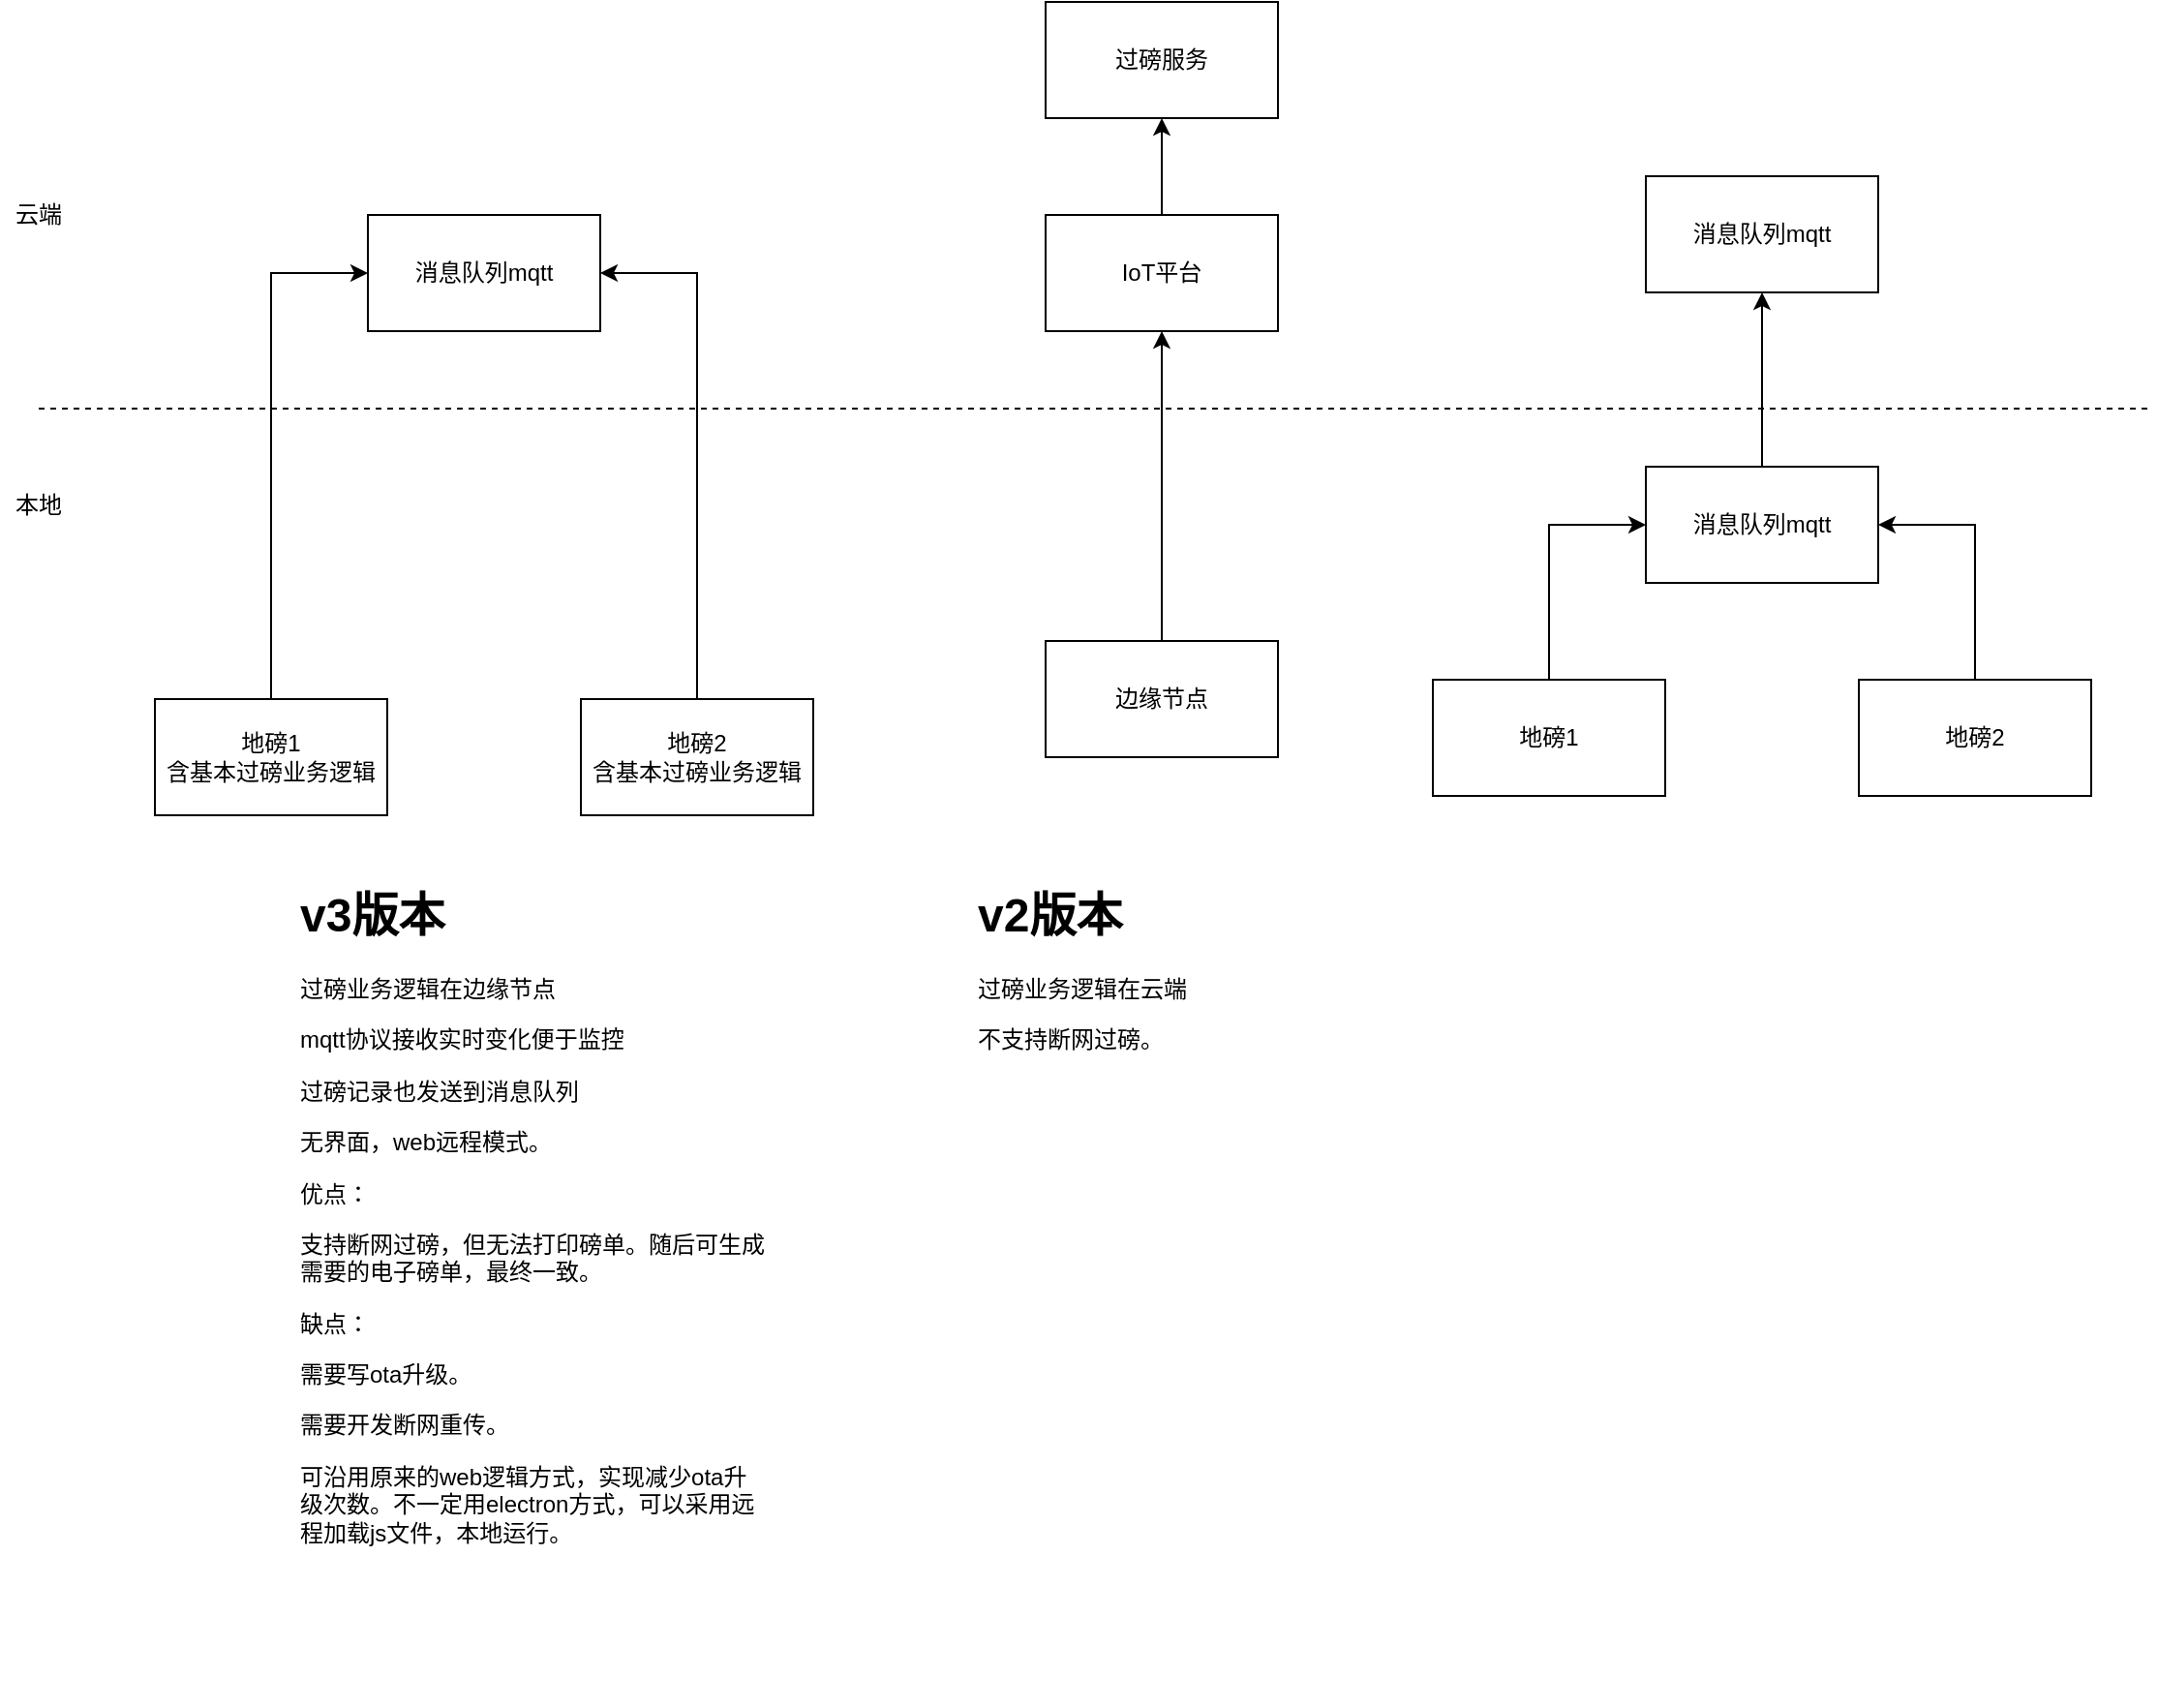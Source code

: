 <mxfile version="14.6.6" type="github">
  <diagram id="xEzvbHc2wVUWec-voi2f" name="Page-1">
    <mxGraphModel dx="901" dy="619" grid="1" gridSize="10" guides="1" tooltips="1" connect="1" arrows="1" fold="1" page="1" pageScale="1" pageWidth="827" pageHeight="1169" math="0" shadow="0">
      <root>
        <mxCell id="0" />
        <mxCell id="1" parent="0" />
        <mxCell id="wUHCLOmeRVV4cEU-SdVx-8" style="edgeStyle=orthogonalEdgeStyle;rounded=0;orthogonalLoop=1;jettySize=auto;html=1;exitX=0.5;exitY=0;exitDx=0;exitDy=0;entryX=0;entryY=0.5;entryDx=0;entryDy=0;" edge="1" parent="1" source="wUHCLOmeRVV4cEU-SdVx-1" target="wUHCLOmeRVV4cEU-SdVx-7">
          <mxGeometry relative="1" as="geometry" />
        </mxCell>
        <mxCell id="wUHCLOmeRVV4cEU-SdVx-1" value="地磅1&lt;br&gt;含基本过磅业务逻辑" style="rounded=0;whiteSpace=wrap;html=1;" vertex="1" parent="1">
          <mxGeometry x="160" y="390" width="120" height="60" as="geometry" />
        </mxCell>
        <mxCell id="wUHCLOmeRVV4cEU-SdVx-2" value="" style="endArrow=none;dashed=1;html=1;" edge="1" parent="1">
          <mxGeometry width="50" height="50" relative="1" as="geometry">
            <mxPoint x="100" y="240" as="sourcePoint" />
            <mxPoint x="1192" y="240" as="targetPoint" />
          </mxGeometry>
        </mxCell>
        <mxCell id="wUHCLOmeRVV4cEU-SdVx-3" value="云端" style="text;html=1;strokeColor=none;fillColor=none;align=center;verticalAlign=middle;whiteSpace=wrap;rounded=0;" vertex="1" parent="1">
          <mxGeometry x="80" y="130" width="40" height="20" as="geometry" />
        </mxCell>
        <mxCell id="wUHCLOmeRVV4cEU-SdVx-4" value="本地" style="text;html=1;strokeColor=none;fillColor=none;align=center;verticalAlign=middle;whiteSpace=wrap;rounded=0;" vertex="1" parent="1">
          <mxGeometry x="80" y="280" width="40" height="20" as="geometry" />
        </mxCell>
        <mxCell id="wUHCLOmeRVV4cEU-SdVx-9" style="edgeStyle=orthogonalEdgeStyle;rounded=0;orthogonalLoop=1;jettySize=auto;html=1;exitX=0.5;exitY=0;exitDx=0;exitDy=0;entryX=1;entryY=0.5;entryDx=0;entryDy=0;" edge="1" parent="1" source="wUHCLOmeRVV4cEU-SdVx-5" target="wUHCLOmeRVV4cEU-SdVx-7">
          <mxGeometry relative="1" as="geometry" />
        </mxCell>
        <mxCell id="wUHCLOmeRVV4cEU-SdVx-5" value="地磅2&lt;br&gt;含基本过磅业务逻辑" style="rounded=0;whiteSpace=wrap;html=1;" vertex="1" parent="1">
          <mxGeometry x="380" y="390" width="120" height="60" as="geometry" />
        </mxCell>
        <mxCell id="wUHCLOmeRVV4cEU-SdVx-7" value="消息队列mqtt" style="rounded=0;whiteSpace=wrap;html=1;shadow=0;" vertex="1" parent="1">
          <mxGeometry x="270" y="140" width="120" height="60" as="geometry" />
        </mxCell>
        <mxCell id="wUHCLOmeRVV4cEU-SdVx-17" style="edgeStyle=orthogonalEdgeStyle;rounded=0;orthogonalLoop=1;jettySize=auto;html=1;exitX=0.5;exitY=0;exitDx=0;exitDy=0;" edge="1" parent="1" source="wUHCLOmeRVV4cEU-SdVx-13" target="wUHCLOmeRVV4cEU-SdVx-15">
          <mxGeometry relative="1" as="geometry" />
        </mxCell>
        <mxCell id="wUHCLOmeRVV4cEU-SdVx-13" value="边缘节点" style="rounded=0;whiteSpace=wrap;html=1;shadow=0;" vertex="1" parent="1">
          <mxGeometry x="620" y="360" width="120" height="60" as="geometry" />
        </mxCell>
        <mxCell id="wUHCLOmeRVV4cEU-SdVx-14" value="过磅服务" style="rounded=0;whiteSpace=wrap;html=1;shadow=0;" vertex="1" parent="1">
          <mxGeometry x="620" y="30" width="120" height="60" as="geometry" />
        </mxCell>
        <mxCell id="wUHCLOmeRVV4cEU-SdVx-16" style="edgeStyle=orthogonalEdgeStyle;rounded=0;orthogonalLoop=1;jettySize=auto;html=1;exitX=0.5;exitY=0;exitDx=0;exitDy=0;" edge="1" parent="1" source="wUHCLOmeRVV4cEU-SdVx-15" target="wUHCLOmeRVV4cEU-SdVx-14">
          <mxGeometry relative="1" as="geometry" />
        </mxCell>
        <mxCell id="wUHCLOmeRVV4cEU-SdVx-15" value="IoT平台" style="rounded=0;whiteSpace=wrap;html=1;shadow=0;" vertex="1" parent="1">
          <mxGeometry x="620" y="140" width="120" height="60" as="geometry" />
        </mxCell>
        <mxCell id="wUHCLOmeRVV4cEU-SdVx-18" style="edgeStyle=orthogonalEdgeStyle;rounded=0;orthogonalLoop=1;jettySize=auto;html=1;exitX=0.5;exitY=0;exitDx=0;exitDy=0;entryX=0;entryY=0.5;entryDx=0;entryDy=0;" edge="1" parent="1" source="wUHCLOmeRVV4cEU-SdVx-19" target="wUHCLOmeRVV4cEU-SdVx-22">
          <mxGeometry relative="1" as="geometry" />
        </mxCell>
        <mxCell id="wUHCLOmeRVV4cEU-SdVx-19" value="地磅1" style="rounded=0;whiteSpace=wrap;html=1;" vertex="1" parent="1">
          <mxGeometry x="820" y="380" width="120" height="60" as="geometry" />
        </mxCell>
        <mxCell id="wUHCLOmeRVV4cEU-SdVx-20" style="edgeStyle=orthogonalEdgeStyle;rounded=0;orthogonalLoop=1;jettySize=auto;html=1;exitX=0.5;exitY=0;exitDx=0;exitDy=0;entryX=1;entryY=0.5;entryDx=0;entryDy=0;" edge="1" parent="1" source="wUHCLOmeRVV4cEU-SdVx-21" target="wUHCLOmeRVV4cEU-SdVx-22">
          <mxGeometry relative="1" as="geometry" />
        </mxCell>
        <mxCell id="wUHCLOmeRVV4cEU-SdVx-21" value="地磅2" style="rounded=0;whiteSpace=wrap;html=1;" vertex="1" parent="1">
          <mxGeometry x="1040" y="380" width="120" height="60" as="geometry" />
        </mxCell>
        <mxCell id="wUHCLOmeRVV4cEU-SdVx-24" style="edgeStyle=orthogonalEdgeStyle;rounded=0;orthogonalLoop=1;jettySize=auto;html=1;exitX=0.5;exitY=0;exitDx=0;exitDy=0;entryX=0.5;entryY=1;entryDx=0;entryDy=0;" edge="1" parent="1" source="wUHCLOmeRVV4cEU-SdVx-22" target="wUHCLOmeRVV4cEU-SdVx-23">
          <mxGeometry relative="1" as="geometry" />
        </mxCell>
        <mxCell id="wUHCLOmeRVV4cEU-SdVx-22" value="消息队列mqtt" style="rounded=0;whiteSpace=wrap;html=1;shadow=0;" vertex="1" parent="1">
          <mxGeometry x="930" y="270" width="120" height="60" as="geometry" />
        </mxCell>
        <mxCell id="wUHCLOmeRVV4cEU-SdVx-23" value="消息队列mqtt" style="rounded=0;whiteSpace=wrap;html=1;shadow=0;" vertex="1" parent="1">
          <mxGeometry x="930" y="120" width="120" height="60" as="geometry" />
        </mxCell>
        <mxCell id="wUHCLOmeRVV4cEU-SdVx-25" value="&lt;h1&gt;v3版本&lt;/h1&gt;&lt;p&gt;过磅业务逻辑在边缘节点&lt;/p&gt;&lt;p&gt;mqtt协议接收实时变化便于监控&lt;/p&gt;&lt;p&gt;过磅记录也发送到消息队列&lt;/p&gt;&lt;p&gt;无界面，web远程模式。&lt;/p&gt;&lt;p&gt;优点：&lt;/p&gt;&lt;p&gt;支持断网过磅，但无法打印磅单。随后可生成需要的电子磅单，最终一致。&lt;/p&gt;&lt;p&gt;缺点：&lt;/p&gt;&lt;p&gt;需要写ota升级。&lt;/p&gt;&lt;p&gt;需要开发断网重传。&lt;/p&gt;&lt;p&gt;可沿用原来的web逻辑方式，实现减少ota升级次数。不一定用electron方式，可以采用远程加载js文件，本地运行。&lt;/p&gt;" style="text;html=1;strokeColor=none;fillColor=none;spacing=5;spacingTop=-20;whiteSpace=wrap;overflow=hidden;rounded=0;shadow=0;" vertex="1" parent="1">
          <mxGeometry x="230" y="482" width="250" height="428" as="geometry" />
        </mxCell>
        <mxCell id="wUHCLOmeRVV4cEU-SdVx-26" value="&lt;h1&gt;v2版本&lt;/h1&gt;&lt;p&gt;过磅业务逻辑在云端&lt;/p&gt;&lt;p&gt;不支持断网过磅。&lt;/p&gt;" style="text;html=1;strokeColor=none;fillColor=none;spacing=5;spacingTop=-20;whiteSpace=wrap;overflow=hidden;rounded=0;shadow=0;" vertex="1" parent="1">
          <mxGeometry x="580" y="482" width="235" height="205" as="geometry" />
        </mxCell>
      </root>
    </mxGraphModel>
  </diagram>
</mxfile>
